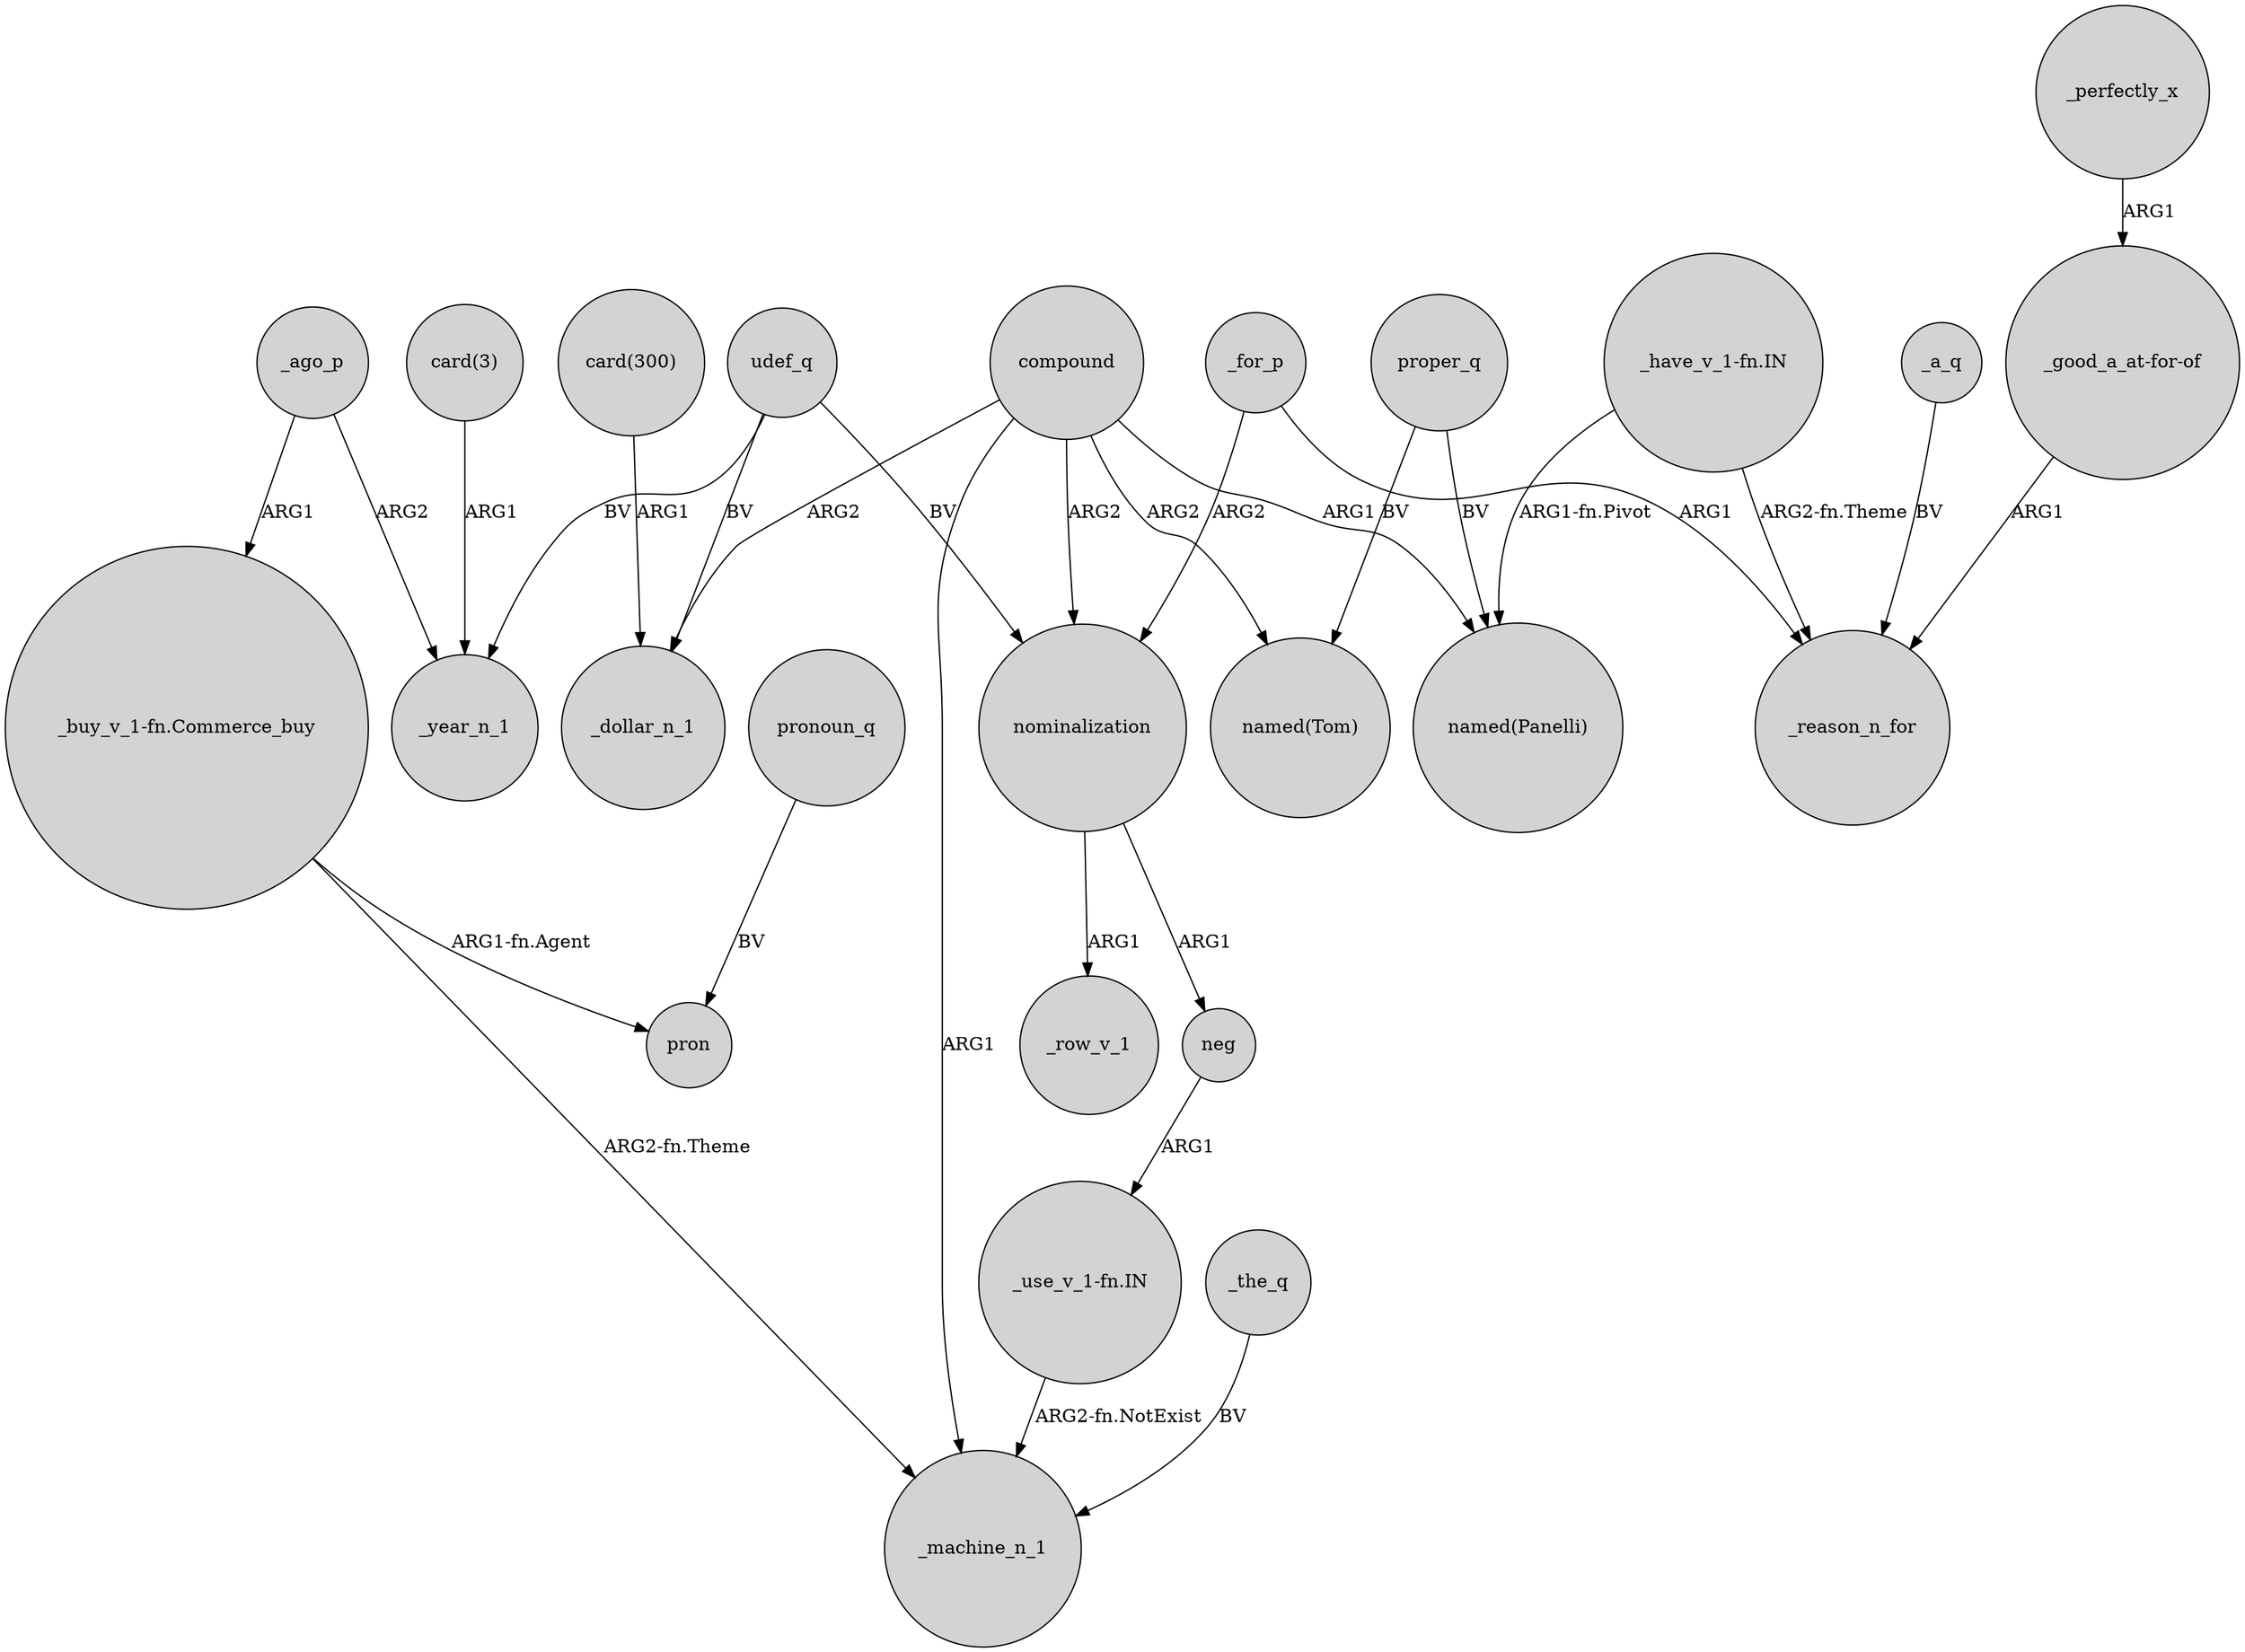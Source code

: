 digraph {
	node [shape=circle style=filled]
	"card(300)" -> _dollar_n_1 [label=ARG1]
	nominalization -> _row_v_1 [label=ARG1]
	"_buy_v_1-fn.Commerce_buy" -> pron [label="ARG1-fn.Agent"]
	_for_p -> nominalization [label=ARG2]
	proper_q -> "named(Panelli)" [label=BV]
	compound -> nominalization [label=ARG2]
	_a_q -> _reason_n_for [label=BV]
	_for_p -> _reason_n_for [label=ARG1]
	compound -> _machine_n_1 [label=ARG1]
	"_good_a_at-for-of" -> _reason_n_for [label=ARG1]
	pronoun_q -> pron [label=BV]
	_ago_p -> _year_n_1 [label=ARG2]
	"_buy_v_1-fn.Commerce_buy" -> _machine_n_1 [label="ARG2-fn.Theme"]
	_the_q -> _machine_n_1 [label=BV]
	_perfectly_x -> "_good_a_at-for-of" [label=ARG1]
	"_have_v_1-fn.IN" -> _reason_n_for [label="ARG2-fn.Theme"]
	"_have_v_1-fn.IN" -> "named(Panelli)" [label="ARG1-fn.Pivot"]
	"card(3)" -> _year_n_1 [label=ARG1]
	udef_q -> nominalization [label=BV]
	nominalization -> neg [label=ARG1]
	compound -> "named(Tom)" [label=ARG2]
	_ago_p -> "_buy_v_1-fn.Commerce_buy" [label=ARG1]
	compound -> "named(Panelli)" [label=ARG1]
	proper_q -> "named(Tom)" [label=BV]
	udef_q -> _year_n_1 [label=BV]
	compound -> _dollar_n_1 [label=ARG2]
	udef_q -> _dollar_n_1 [label=BV]
	"_use_v_1-fn.IN" -> _machine_n_1 [label="ARG2-fn.NotExist"]
	neg -> "_use_v_1-fn.IN" [label=ARG1]
}
